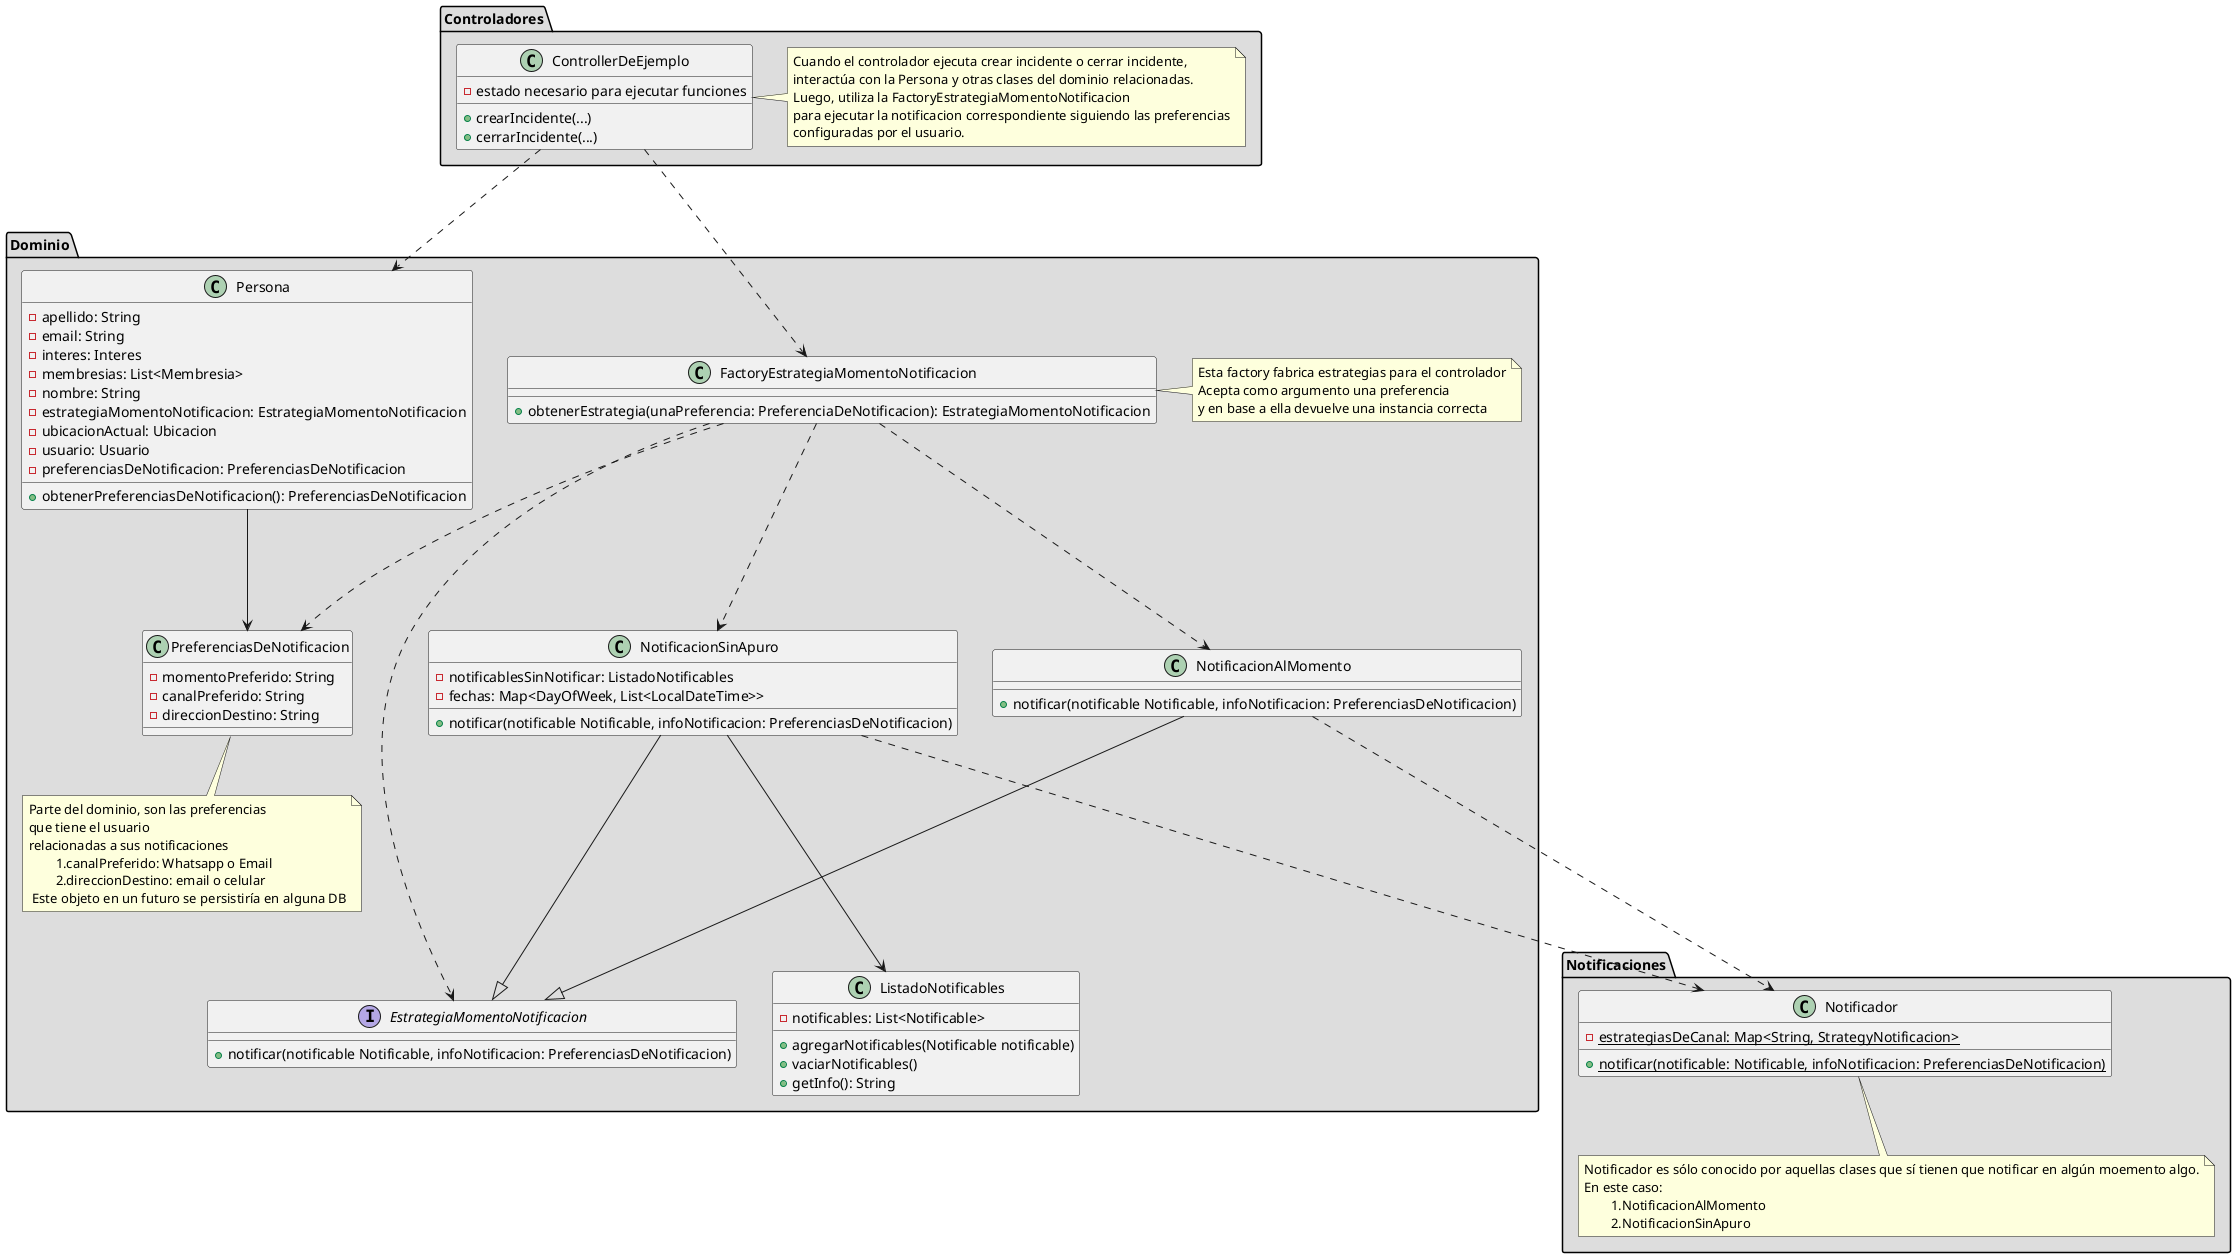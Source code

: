 @startuml "Posible refactor Personas y Notificaciones"

    package "Dominio" #DDDDDD {
        class Persona {
            - apellido: String
            - email: String
            - interes: Interes
            - membresias: List<Membresia>
            '- metodoNotificacion: String
            - nombre: String
            - estrategiaMomentoNotificacion: EstrategiaMomentoNotificacion
            - ubicacionActual: Ubicacion
            - usuario: Usuario
            '- whatsapp: int
            - preferenciasDeNotificacion: PreferenciasDeNotificacion
            + obtenerPreferenciasDeNotificacion(): PreferenciasDeNotificacion
        }

        class PreferenciasDeNotificacion {
            - momentoPreferido: String
            - canalPreferido: String
            - direccionDestino: String
        }
        note bottom: Parte del dominio, son las preferencias\nque tiene el usuario\nrelacionadas a sus notificaciones\n\t1.canalPreferido: Whatsapp o Email\n\t2.direccionDestino: email o celular\n Este objeto en un futuro se persistiría en alguna DB

        interface EstrategiaMomentoNotificacion{
            + notificar(notificable Notificable, infoNotificacion: PreferenciasDeNotificacion)
        }

        class NotificacionAlMomento{
            + notificar(notificable Notificable, infoNotificacion: PreferenciasDeNotificacion)
        }

        class NotificacionSinApuro{
            - notificablesSinNotificar: ListadoNotificables
            - fechas: Map<DayOfWeek, List<LocalDateTime>>
            + notificar(notificable Notificable, infoNotificacion: PreferenciasDeNotificacion)
        }

        class ListadoNotificables {
            - notificables: List<Notificable>

            + agregarNotificables(Notificable notificable)
            + vaciarNotificables()
            + getInfo(): String
        }

        class FactoryEstrategiaMomentoNotificacion {
            + obtenerEstrategia(unaPreferencia: PreferenciaDeNotificacion): EstrategiaMomentoNotificacion
        }
        note right: Esta factory fabrica estrategias para el controlador\nAcepta como argumento una preferencia\ny en base a ella devuelve una instancia correcta

    }

    package "Notificaciones" #DDDDDD {
        class Notificador{
            {static} - estrategiasDeCanal: Map<String, StrategyNotificacion>
            {static} + notificar(notificable: Notificable, infoNotificacion: PreferenciasDeNotificacion)
        }
        note bottom: Notificador es sólo conocido por aquellas clases que sí tienen que notificar en algún moemento algo.\nEn este caso:\n\t1.NotificacionAlMomento\n\t2.NotificacionSinApuro
    }

    package "Controladores" #DDDDDD {
        class ControllerDeEjemplo {
            - estado necesario para ejecutar funciones
            + crearIncidente(...)
            + cerrarIncidente(...)
        }
        note right: Cuando el controlador ejecuta crear incidente o cerrar incidente,\ninteractúa con la Persona y otras clases del dominio relacionadas.\nLuego, utiliza la FactoryEstrategiaMomentoNotificacion\npara ejecutar la notificacion correspondiente siguiendo las preferencias\nconfiguradas por el usuario.
    }

    Persona ---> PreferenciasDeNotificacion

    NotificacionAlMomento ---|> EstrategiaMomentoNotificacion
    NotificacionAlMomento ...> Notificador

    NotificacionSinApuro ---|> EstrategiaMomentoNotificacion
    NotificacionSinApuro ---> ListadoNotificables
    NotificacionSinApuro ...> Notificador

    FactoryEstrategiaMomentoNotificacion ...> PreferenciasDeNotificacion
    FactoryEstrategiaMomentoNotificacion ...> EstrategiaMomentoNotificacion
    FactoryEstrategiaMomentoNotificacion ...> NotificacionAlMomento
    FactoryEstrategiaMomentoNotificacion ...> NotificacionSinApuro

    ControllerDeEjemplo ...> Persona
    ControllerDeEjemplo ...> FactoryEstrategiaMomentoNotificacion

@enduml